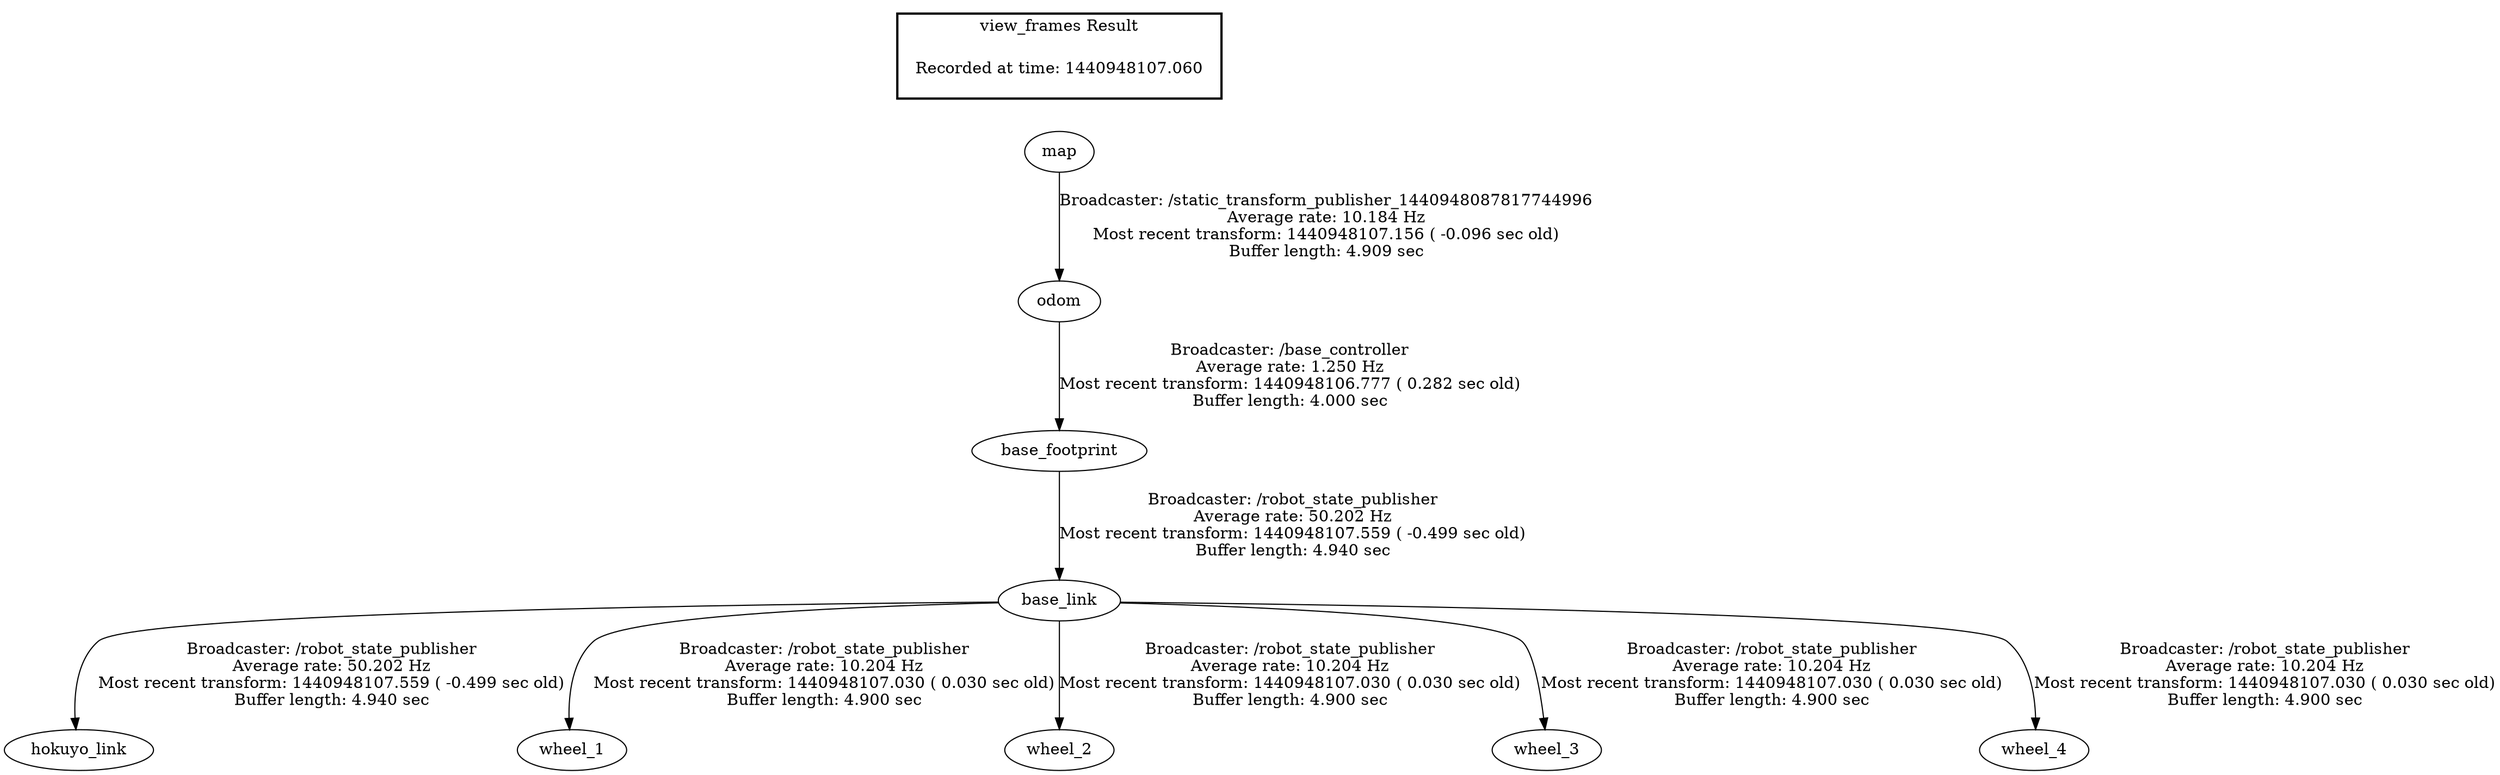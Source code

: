 digraph G {
"base_footprint" -> "base_link"[label="Broadcaster: /robot_state_publisher\nAverage rate: 50.202 Hz\nMost recent transform: 1440948107.559 ( -0.499 sec old)\nBuffer length: 4.940 sec\n"];
"odom" -> "base_footprint"[label="Broadcaster: /base_controller\nAverage rate: 1.250 Hz\nMost recent transform: 1440948106.777 ( 0.282 sec old)\nBuffer length: 4.000 sec\n"];
"base_link" -> "hokuyo_link"[label="Broadcaster: /robot_state_publisher\nAverage rate: 50.202 Hz\nMost recent transform: 1440948107.559 ( -0.499 sec old)\nBuffer length: 4.940 sec\n"];
"base_link" -> "wheel_1"[label="Broadcaster: /robot_state_publisher\nAverage rate: 10.204 Hz\nMost recent transform: 1440948107.030 ( 0.030 sec old)\nBuffer length: 4.900 sec\n"];
"base_link" -> "wheel_2"[label="Broadcaster: /robot_state_publisher\nAverage rate: 10.204 Hz\nMost recent transform: 1440948107.030 ( 0.030 sec old)\nBuffer length: 4.900 sec\n"];
"base_link" -> "wheel_3"[label="Broadcaster: /robot_state_publisher\nAverage rate: 10.204 Hz\nMost recent transform: 1440948107.030 ( 0.030 sec old)\nBuffer length: 4.900 sec\n"];
"base_link" -> "wheel_4"[label="Broadcaster: /robot_state_publisher\nAverage rate: 10.204 Hz\nMost recent transform: 1440948107.030 ( 0.030 sec old)\nBuffer length: 4.900 sec\n"];
"map" -> "odom"[label="Broadcaster: /static_transform_publisher_1440948087817744996\nAverage rate: 10.184 Hz\nMost recent transform: 1440948107.156 ( -0.096 sec old)\nBuffer length: 4.909 sec\n"];
edge [style=invis];
 subgraph cluster_legend { style=bold; color=black; label ="view_frames Result";
"Recorded at time: 1440948107.060"[ shape=plaintext ] ;
 }->"map";
}